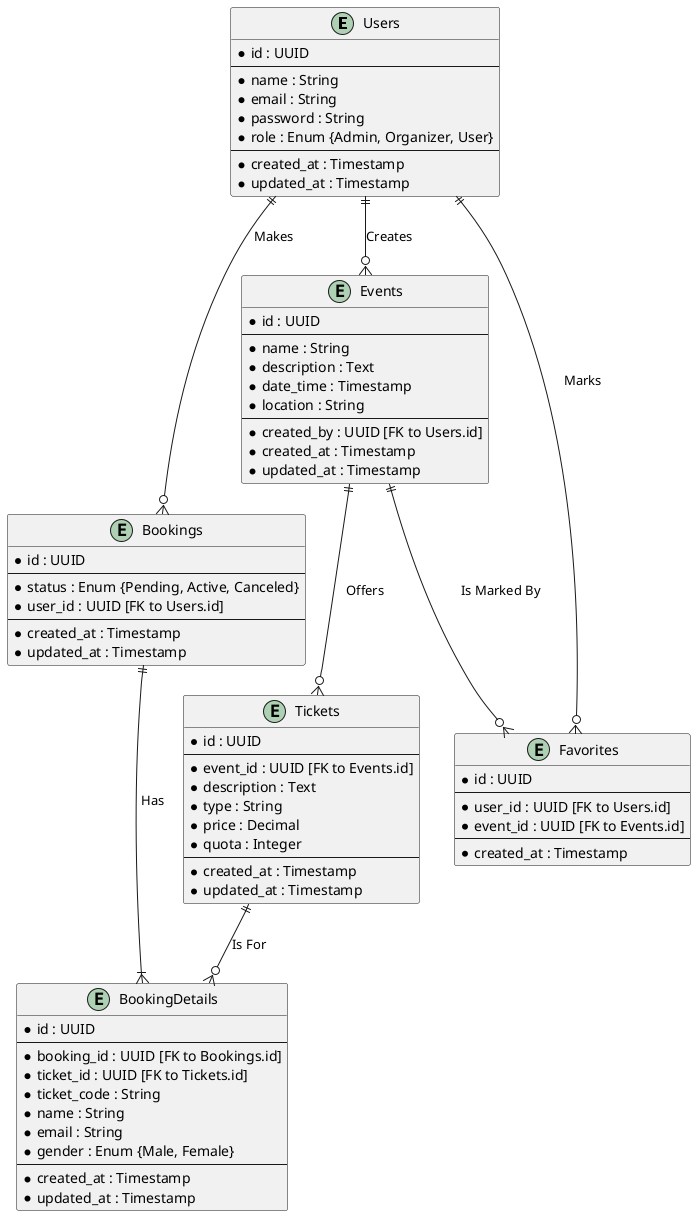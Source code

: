 @startuml

entity "Users" as Users {
    * id : UUID
    --
    * name : String
    * email : String
    * password : String
    * role : Enum {Admin, Organizer, User}
    --
    * created_at : Timestamp
    * updated_at : Timestamp
}

entity "Events" as Events {
    * id : UUID
    --
    * name : String
    * description : Text
    * date_time : Timestamp
    * location : String
    --
    * created_by : UUID [FK to Users.id]
    * created_at : Timestamp
    * updated_at : Timestamp
}

entity "Bookings" as Bookings {
    * id : UUID
    --
    * status : Enum {Pending, Active, Canceled}
    * user_id : UUID [FK to Users.id]
    --
    * created_at : Timestamp
    * updated_at : Timestamp
}

entity "BookingDetails" as BookingDetails {
    * id : UUID
    --
    * booking_id : UUID [FK to Bookings.id]
    * ticket_id : UUID [FK to Tickets.id]
    * ticket_code : String
    * name : String
    * email : String
    * gender : Enum {Male, Female}
    --
    * created_at : Timestamp
    * updated_at : Timestamp
}

entity "Tickets" as Tickets {
    * id : UUID
    --
    * event_id : UUID [FK to Events.id]
    * description : Text
    * type : String
    * price : Decimal
    * quota : Integer
    --
    * created_at : Timestamp
    * updated_at : Timestamp
}

entity "Favorites" as Favorites {
    * id : UUID
    --
    * user_id : UUID [FK to Users.id]
    * event_id : UUID [FK to Events.id]
    --
    * created_at : Timestamp
}

Users ||--o{ Events : "Creates"
Users ||--o{ Bookings : "Makes"
Bookings ||--|{ BookingDetails : "Has"
Tickets ||--o{ BookingDetails : "Is For"
Events ||--o{ Tickets : "Offers"
Users ||--o{ Favorites : "Marks"
Events ||--o{ Favorites : "Is Marked By"

@enduml
